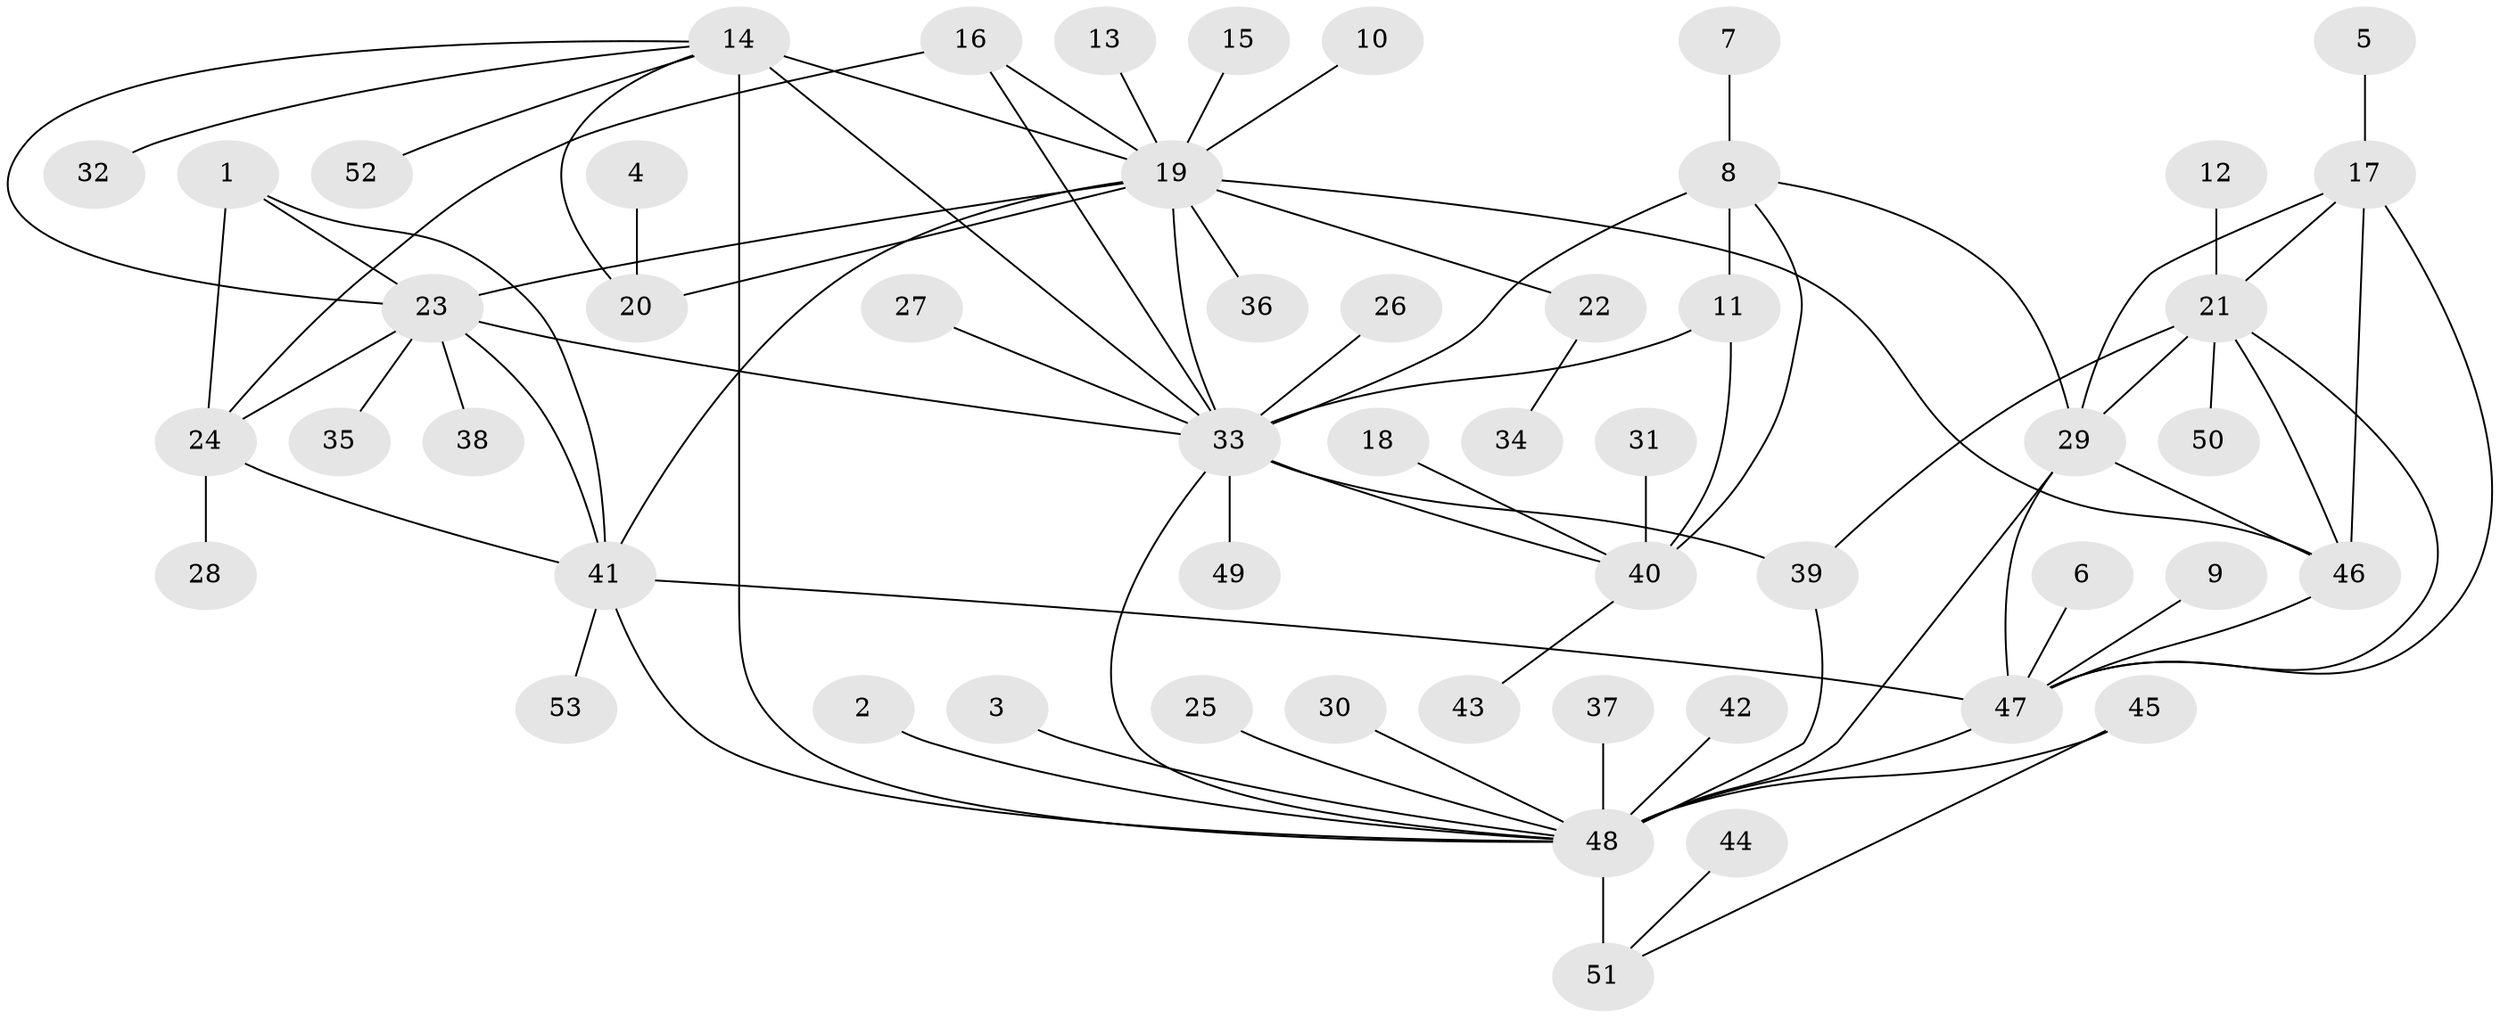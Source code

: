 // original degree distribution, {6: 0.018867924528301886, 7: 0.0660377358490566, 8: 0.03773584905660377, 11: 0.02830188679245283, 10: 0.018867924528301886, 4: 0.03773584905660377, 9: 0.018867924528301886, 14: 0.009433962264150943, 5: 0.009433962264150943, 2: 0.14150943396226415, 1: 0.5754716981132075, 3: 0.03773584905660377}
// Generated by graph-tools (version 1.1) at 2025/50/03/09/25 03:50:38]
// undirected, 53 vertices, 80 edges
graph export_dot {
graph [start="1"]
  node [color=gray90,style=filled];
  1;
  2;
  3;
  4;
  5;
  6;
  7;
  8;
  9;
  10;
  11;
  12;
  13;
  14;
  15;
  16;
  17;
  18;
  19;
  20;
  21;
  22;
  23;
  24;
  25;
  26;
  27;
  28;
  29;
  30;
  31;
  32;
  33;
  34;
  35;
  36;
  37;
  38;
  39;
  40;
  41;
  42;
  43;
  44;
  45;
  46;
  47;
  48;
  49;
  50;
  51;
  52;
  53;
  1 -- 23 [weight=2.0];
  1 -- 24 [weight=1.0];
  1 -- 41 [weight=1.0];
  2 -- 48 [weight=1.0];
  3 -- 48 [weight=1.0];
  4 -- 20 [weight=1.0];
  5 -- 17 [weight=1.0];
  6 -- 47 [weight=1.0];
  7 -- 8 [weight=1.0];
  8 -- 11 [weight=2.0];
  8 -- 29 [weight=1.0];
  8 -- 33 [weight=2.0];
  8 -- 40 [weight=2.0];
  9 -- 47 [weight=1.0];
  10 -- 19 [weight=1.0];
  11 -- 33 [weight=1.0];
  11 -- 40 [weight=1.0];
  12 -- 21 [weight=1.0];
  13 -- 19 [weight=1.0];
  14 -- 19 [weight=3.0];
  14 -- 20 [weight=1.0];
  14 -- 23 [weight=1.0];
  14 -- 32 [weight=1.0];
  14 -- 33 [weight=1.0];
  14 -- 48 [weight=2.0];
  14 -- 52 [weight=1.0];
  15 -- 19 [weight=1.0];
  16 -- 19 [weight=1.0];
  16 -- 24 [weight=1.0];
  16 -- 33 [weight=1.0];
  17 -- 21 [weight=1.0];
  17 -- 29 [weight=1.0];
  17 -- 46 [weight=1.0];
  17 -- 47 [weight=1.0];
  18 -- 40 [weight=1.0];
  19 -- 20 [weight=3.0];
  19 -- 22 [weight=1.0];
  19 -- 23 [weight=1.0];
  19 -- 33 [weight=1.0];
  19 -- 36 [weight=1.0];
  19 -- 41 [weight=1.0];
  19 -- 46 [weight=1.0];
  21 -- 29 [weight=1.0];
  21 -- 39 [weight=2.0];
  21 -- 46 [weight=1.0];
  21 -- 47 [weight=1.0];
  21 -- 50 [weight=1.0];
  22 -- 34 [weight=1.0];
  23 -- 24 [weight=2.0];
  23 -- 33 [weight=1.0];
  23 -- 35 [weight=1.0];
  23 -- 38 [weight=1.0];
  23 -- 41 [weight=2.0];
  24 -- 28 [weight=1.0];
  24 -- 41 [weight=1.0];
  25 -- 48 [weight=1.0];
  26 -- 33 [weight=1.0];
  27 -- 33 [weight=1.0];
  29 -- 46 [weight=1.0];
  29 -- 47 [weight=1.0];
  29 -- 48 [weight=1.0];
  30 -- 48 [weight=1.0];
  31 -- 40 [weight=1.0];
  33 -- 39 [weight=1.0];
  33 -- 40 [weight=1.0];
  33 -- 48 [weight=1.0];
  33 -- 49 [weight=1.0];
  37 -- 48 [weight=1.0];
  39 -- 48 [weight=1.0];
  40 -- 43 [weight=1.0];
  41 -- 47 [weight=1.0];
  41 -- 48 [weight=1.0];
  41 -- 53 [weight=1.0];
  42 -- 48 [weight=1.0];
  44 -- 51 [weight=1.0];
  45 -- 48 [weight=3.0];
  45 -- 51 [weight=1.0];
  46 -- 47 [weight=1.0];
  47 -- 48 [weight=1.0];
  48 -- 51 [weight=3.0];
}
